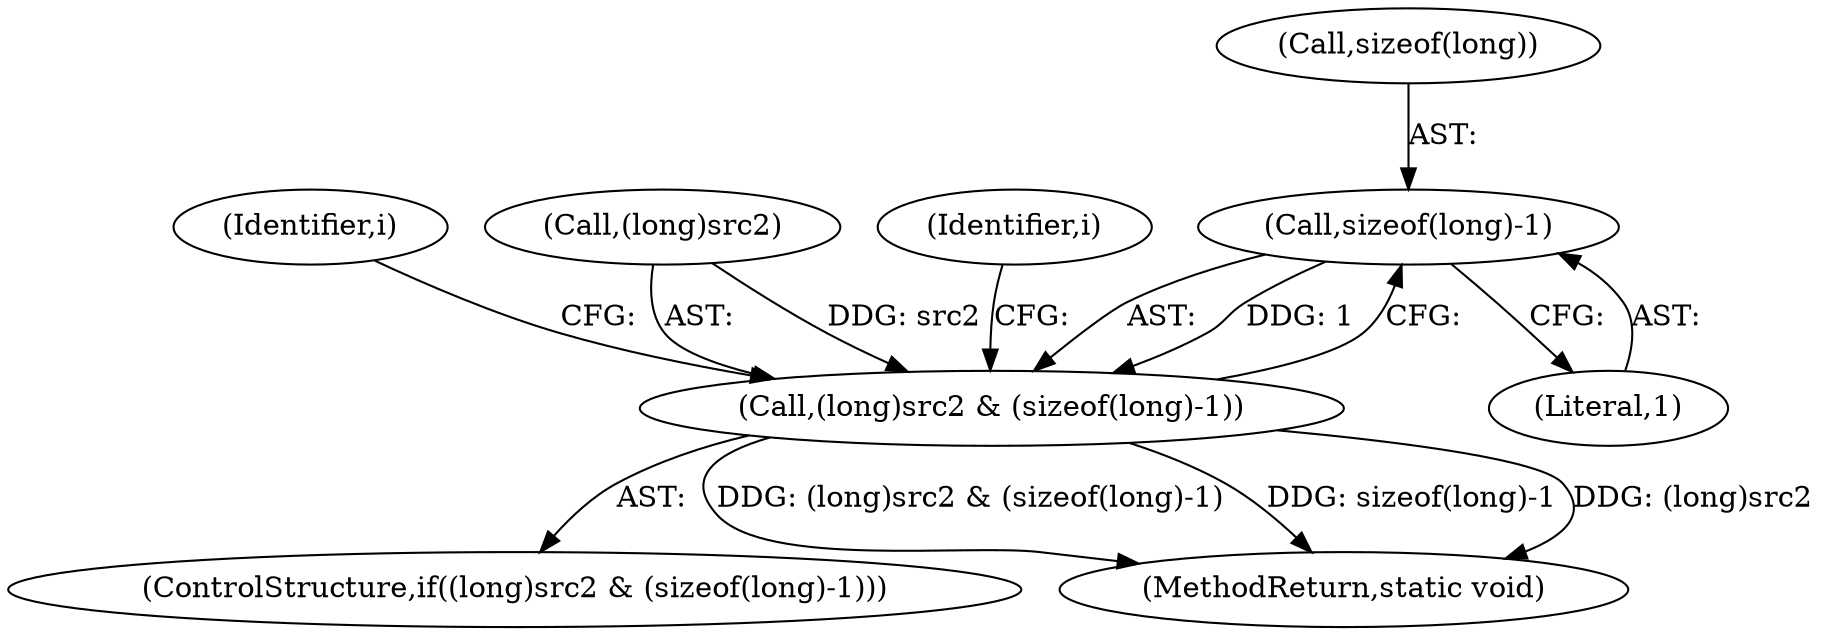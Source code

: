 digraph "0_FFmpeg_454a11a1c9c686c78aa97954306fb63453299760_0@API" {
"1000112" [label="(Call,sizeof(long)-1)"];
"1000108" [label="(Call,(long)src2 & (sizeof(long)-1))"];
"1000119" [label="(Identifier,i)"];
"1000112" [label="(Call,sizeof(long)-1)"];
"1000109" [label="(Call,(long)src2)"];
"1000113" [label="(Call,sizeof(long))"];
"1000115" [label="(Literal,1)"];
"1000107" [label="(ControlStructure,if((long)src2 & (sizeof(long)-1)))"];
"1000108" [label="(Call,(long)src2 & (sizeof(long)-1))"];
"1000269" [label="(Identifier,i)"];
"1000345" [label="(MethodReturn,static void)"];
"1000112" -> "1000108"  [label="AST: "];
"1000112" -> "1000115"  [label="CFG: "];
"1000113" -> "1000112"  [label="AST: "];
"1000115" -> "1000112"  [label="AST: "];
"1000108" -> "1000112"  [label="CFG: "];
"1000112" -> "1000108"  [label="DDG: 1"];
"1000108" -> "1000107"  [label="AST: "];
"1000109" -> "1000108"  [label="AST: "];
"1000119" -> "1000108"  [label="CFG: "];
"1000269" -> "1000108"  [label="CFG: "];
"1000108" -> "1000345"  [label="DDG: (long)src2 & (sizeof(long)-1)"];
"1000108" -> "1000345"  [label="DDG: sizeof(long)-1"];
"1000108" -> "1000345"  [label="DDG: (long)src2"];
"1000109" -> "1000108"  [label="DDG: src2"];
}
